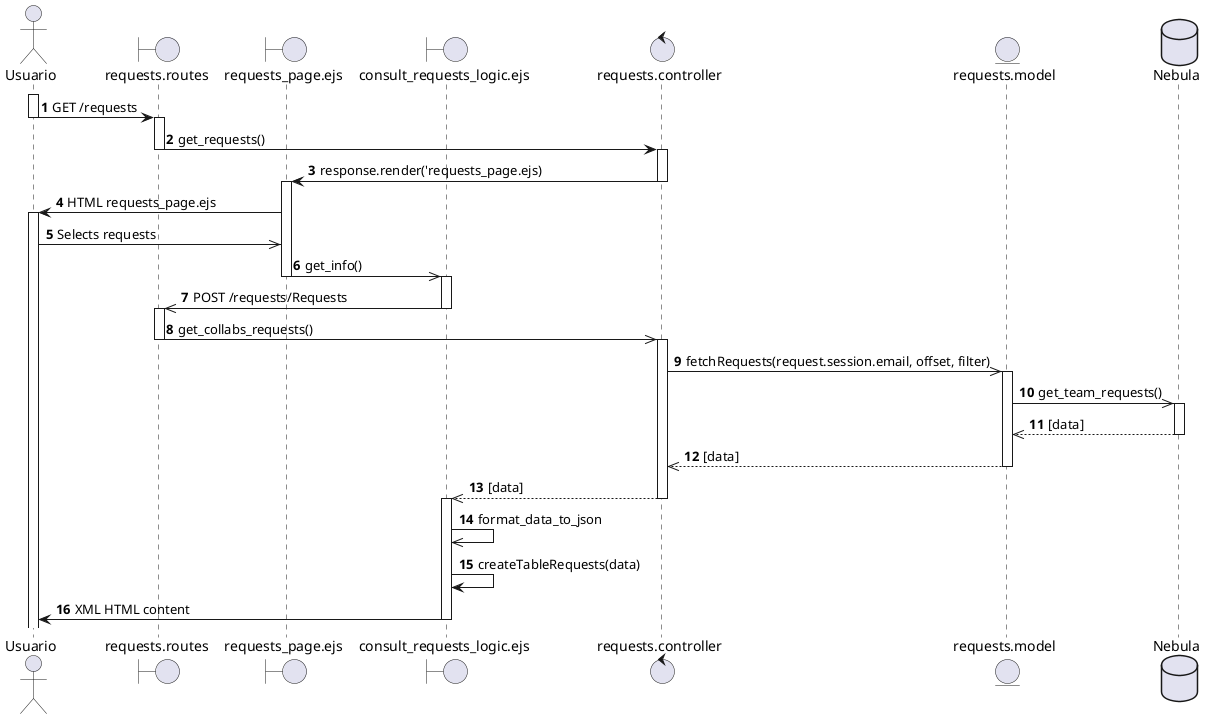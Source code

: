 @startuml Prueba
autonumber
actor Usuario as u
boundary requests.routes as rr
boundary requests_page.ejs as rpe
boundary consult_requests_logic.ejs as crl
control requests.controller as rc
entity requests.model as rm
database Nebula as db

activate u
u -> rr : GET /requests
deactivate u

activate rr
rr -> rc : get_requests()
deactivate rr
activate rc
rc -> rpe : response.render('requests_page.ejs)
deactivate rc
activate rpe 
rpe -> u : HTML requests_page.ejs
activate u
u ->> rpe : Selects requests
rpe ->> crl : get_info()
deactivate rpe
activate crl
crl ->> rr : POST /requests/Requests
deactivate crl
activate rr
rr ->> rc : get_collabs_requests()
deactivate rr
activate rc
rc ->> rm : fetchRequests(request.session.email, offset, filter)
activate rm
rm ->> db : get_team_requests()
activate db
db -->> rm : [data] 
deactivate db
rm -->> rc : [data]
deactivate rm
rc -->> crl : [data]
deactivate rc
activate crl
crl ->> crl : format_data_to_json
crl -> crl : createTableRequests(data)
crl -> u : XML HTML content
deactivate crl

@enduml